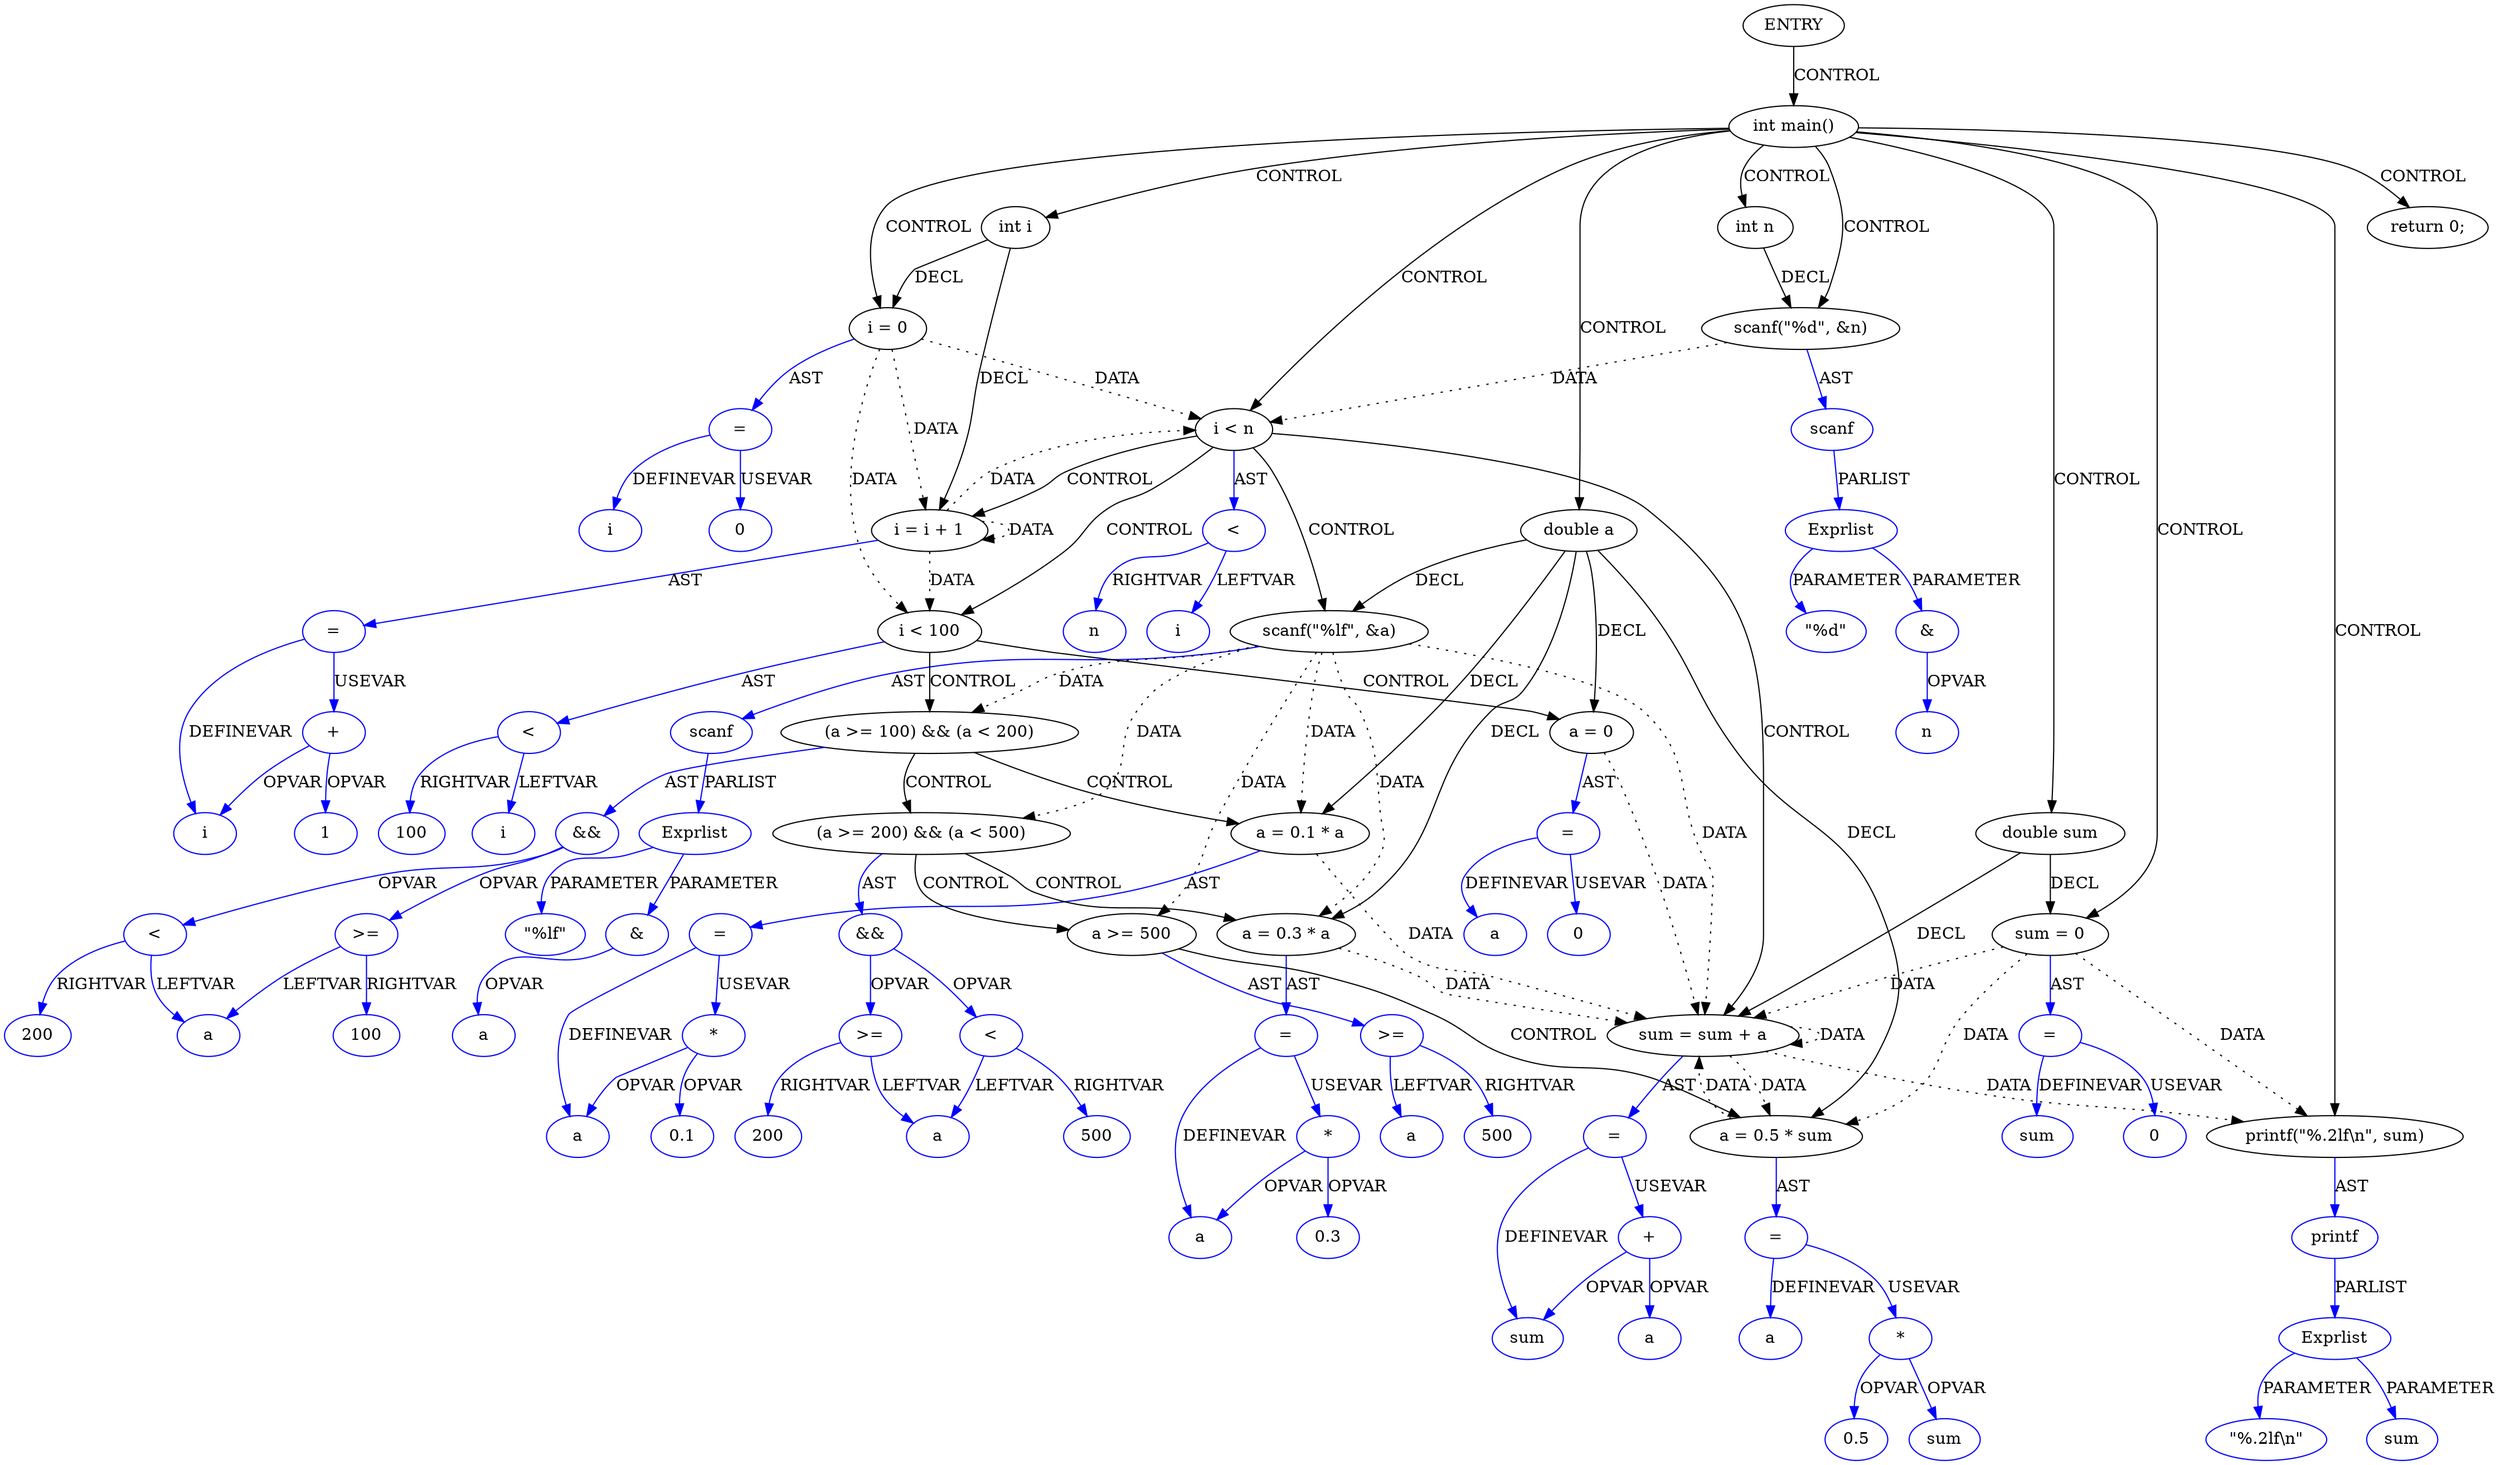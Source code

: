 digraph G{
Node1 [label="ENTRY",type="ENTRY",coord="-1"];
Node2 [label="int main()",type="CONTROL",coord="3"];
Node4 [label="int i",type="DECL",coord="4",varname="i",vartype="int"];
Node5 [label="int n",type="DECL",coord="5",varname="n",vartype="int"];
Node6 [label="double a",type="DECL",coord="6",varname="a",vartype="double"];
Node7 [label="double sum",type="DECL",coord="7",varname="sum",vartype="double"];
Node8 [label="sum = 0",type="ASSIGN",coord="8"];
Node9 [label="=",type="ASSIGNOP",coord="8",color=blue];
Node10 [label="sum",type="VAR",coord="8",color=blue];
Node11 [label="0",type="CONST",coord="8",color=blue];
Node12 [label="scanf(\"%d\", &n)",type="CALL",coord="9"];
Node13 [label="scanf",type="FUNCNAME",coord="9",color=blue];
Node14 [label="Exprlist",type="EXPRS",coord="9",color=blue];
Node15 [label="\"%d\"",type="CONST",coord="9",color=blue];
Node16 [label="&",type="OP",coord="9",color=blue];
Node17 [label="n",type="VAR",coord="9",color=blue];
Node18 [label="i = 0",type="ASSIGN",coord="10"];
Node19 [label="=",type="ASSIGNOP",coord="10",color=blue];
Node20 [label="i",type="VAR",coord="10",color=blue];
Node21 [label="0",type="CONST",coord="10",color=blue];
Node22 [label="i < n",type="CONTROL",coord="10"];
Node25 [label="scanf(\"%lf\", &a)",type="CALL",coord="11"];
Node26 [label="scanf",type="FUNCNAME",coord="11",color=blue];
Node27 [label="Exprlist",type="EXPRS",coord="11",color=blue];
Node28 [label="\"%lf\"",type="CONST",coord="11",color=blue];
Node29 [label="&",type="OP",coord="11",color=blue];
Node30 [label="a",type="VAR",coord="11",color=blue];
Node31 [label="i < 100",type="CONTROL",coord="12"];
Node33 [label="a = 0",type="ASSIGN",coord="13"];
Node34 [label="=",type="ASSIGNOP",coord="13",color=blue];
Node35 [label="a",type="VAR",coord="13",color=blue];
Node36 [label="0",type="CONST",coord="13",color=blue];
Node37 [label="(a >= 100) && (a < 200)",type="CONTROL",coord="14"];
Node39 [label="a = 0.1 * a",type="ASSIGN",coord="15"];
Node40 [label="=",type="ASSIGNOP",coord="15",color=blue];
Node41 [label="a",type="VAR",coord="15",color=blue];
Node42 [label="*",type="OP",coord="15",color=blue];
Node43 [label="0.1",type="CONST",coord="15",color=blue];
Node44 [label="(a >= 200) && (a < 500)",type="CONTROL",coord="16"];
Node46 [label="a = 0.3 * a",type="ASSIGN",coord="17"];
Node47 [label="=",type="ASSIGNOP",coord="17",color=blue];
Node48 [label="a",type="VAR",coord="17",color=blue];
Node49 [label="*",type="OP",coord="17",color=blue];
Node50 [label="0.3",type="CONST",coord="17",color=blue];
Node51 [label="a >= 500",type="CONTROL",coord="18"];
Node53 [label="a = 0.5 * sum",type="ASSIGN",coord="19"];
Node54 [label="=",type="ASSIGNOP",coord="19",color=blue];
Node55 [label="a",type="VAR",coord="19",color=blue];
Node56 [label="*",type="OP",coord="19",color=blue];
Node57 [label="0.5",type="CONST",coord="19",color=blue];
Node58 [label="sum",type="VAR",coord="19",color=blue];
Node59 [label=">=",type="OP",coord="18",color=blue];
Node60 [label="a",type="VAR",coord="18",color=blue];
Node61 [label="500",type="CONST",coord="18",color=blue];
Node62 [label="&&",type="OP",coord="16",color=blue];
Node63 [label=">=",type="OP",coord="16",color=blue];
Node64 [label="a",type="VAR",coord="16",color=blue];
Node65 [label="200",type="CONST",coord="16",color=blue];
Node66 [label="<",type="OP",coord="16",color=blue];
Node67 [label="500",type="CONST",coord="16",color=blue];
Node68 [label="&&",type="OP",coord="14",color=blue];
Node69 [label=">=",type="OP",coord="14",color=blue];
Node70 [label="a",type="VAR",coord="14",color=blue];
Node71 [label="100",type="CONST",coord="14",color=blue];
Node72 [label="<",type="OP",coord="14",color=blue];
Node73 [label="200",type="CONST",coord="14",color=blue];
Node74 [label="<",type="OP",coord="12",color=blue];
Node75 [label="i",type="VAR",coord="12",color=blue];
Node76 [label="100",type="CONST",coord="12",color=blue];
Node77 [label="sum = sum + a",type="ASSIGN",coord="21"];
Node78 [label="=",type="ASSIGNOP",coord="21",color=blue];
Node79 [label="sum",type="VAR",coord="21",color=blue];
Node80 [label="+",type="OP",coord="21",color=blue];
Node81 [label="a",type="VAR",coord="21",color=blue];
Node82 [label="i = i + 1",type="ASSIGN",coord="10"];
Node83 [label="=",type="ASSIGNOP",coord="10",color=blue];
Node84 [label="i",type="VAR",coord="10",color=blue];
Node85 [label="+",type="OP",coord="10",color=blue];
Node86 [label="1",type="CONST",coord="10",color=blue];
Node87 [label="<",type="OP",coord="10",color=blue];
Node88 [label="i",type="VAR",coord="10",color=blue];
Node89 [label="n",type="VAR",coord="10",color=blue];
Node90 [label="printf(\"%.2lf\\n\", sum)",type="CALL",coord="23"];
Node91 [label="printf",type="FUNCNAME",coord="23",color=blue];
Node92 [label="Exprlist",type="EXPRS",coord="23",color=blue];
Node93 [label="\"%.2lf\\n\"",type="CONST",coord="23",color=blue];
Node94 [label="sum",type="VAR",coord="23",color=blue];
Node95 [label="return 0;",type="CONTROL",coord="24"];
Node1->Node2 [label = "CONTROL" ];
Node2->Node4 [label = "CONTROL" ];
Node2->Node5 [label = "CONTROL" ];
Node2->Node6 [label = "CONTROL" ];
Node2->Node7 [label = "CONTROL" ];
Node2->Node8 [label = "CONTROL" ];
Node2->Node12 [label = "CONTROL" ];
Node2->Node18 [label = "CONTROL" ];
Node2->Node22 [label = "CONTROL" ];
Node2->Node90 [label = "CONTROL" ];
Node2->Node95 [label = "CONTROL" ];
Node22->Node25 [label = "CONTROL" ];
Node22->Node31 [label = "CONTROL" ];
Node22->Node77 [label = "CONTROL" ];
Node22->Node82 [label = "CONTROL" ];
Node31->Node33 [label = "CONTROL" ];
Node31->Node37 [label = "CONTROL" ];
Node37->Node39 [label = "CONTROL" ];
Node37->Node44 [label = "CONTROL" ];
Node44->Node46 [label = "CONTROL" ];
Node44->Node51 [label = "CONTROL" ];
Node51->Node53 [label = "CONTROL" ];
Node8->Node53 [label = "DATA", style = dotted ]
Node8->Node77 [label = "DATA", style = dotted ]
Node8->Node90 [label = "DATA", style = dotted ]
Node12->Node22 [label = "DATA", style = dotted ]
Node18->Node22 [label = "DATA", style = dotted ]
Node18->Node31 [label = "DATA", style = dotted ]
Node18->Node82 [label = "DATA", style = dotted ]
Node25->Node37 [label = "DATA", style = dotted ]
Node25->Node39 [label = "DATA", style = dotted ]
Node25->Node44 [label = "DATA", style = dotted ]
Node25->Node46 [label = "DATA", style = dotted ]
Node25->Node51 [label = "DATA", style = dotted ]
Node25->Node77 [label = "DATA", style = dotted ]
Node33->Node77 [label = "DATA", style = dotted ]
Node39->Node77 [label = "DATA", style = dotted ]
Node46->Node77 [label = "DATA", style = dotted ]
Node53->Node77 [label = "DATA", style = dotted ]
Node77->Node53 [label = "DATA", style = dotted ]
Node77->Node77 [label = "DATA", style = dotted ]
Node77->Node90 [label = "DATA", style = dotted ]
Node82->Node22 [label = "DATA", style = dotted ]
Node82->Node31 [label = "DATA", style = dotted ]
Node82->Node82 [label = "DATA", style = dotted ]
Node4->Node18 [label = "DECL"]
Node4->Node82 [label = "DECL"]
Node5->Node12 [label = "DECL"]
Node6->Node46 [label = "DECL"]
Node6->Node39 [label = "DECL"]
Node6->Node25 [label = "DECL"]
Node6->Node53 [label = "DECL"]
Node6->Node33 [label = "DECL"]
Node7->Node8 [label = "DECL"]
Node7->Node77 [label = "DECL"]
Node8->Node9 [label = "AST" color=blue]
Node9->Node10 [label = "DEFINEVAR" color=blue]
Node9->Node11 [label = "USEVAR" color=blue]
Node12->Node13 [label = "AST" color=blue]
Node13->Node14 [label = "PARLIST" color=blue]
Node14->Node15 [label = "PARAMETER" color=blue]
Node14->Node16 [label = "PARAMETER" color=blue]
Node16->Node17 [label = "OPVAR" color=blue]
Node18->Node19 [label = "AST" color=blue]
Node19->Node20 [label = "DEFINEVAR" color=blue]
Node19->Node21 [label = "USEVAR" color=blue]
Node22->Node87 [label = "AST" color=blue]
Node25->Node26 [label = "AST" color=blue]
Node26->Node27 [label = "PARLIST" color=blue]
Node27->Node28 [label = "PARAMETER" color=blue]
Node27->Node29 [label = "PARAMETER" color=blue]
Node29->Node30 [label = "OPVAR" color=blue]
Node31->Node74 [label = "AST" color=blue]
Node33->Node34 [label = "AST" color=blue]
Node34->Node35 [label = "DEFINEVAR" color=blue]
Node34->Node36 [label = "USEVAR" color=blue]
Node37->Node68 [label = "AST" color=blue]
Node39->Node40 [label = "AST" color=blue]
Node40->Node41 [label = "DEFINEVAR" color=blue]
Node40->Node42 [label = "USEVAR" color=blue]
Node42->Node43 [label = "OPVAR" color=blue]
Node42->Node41 [label = "OPVAR" color=blue]
Node44->Node62 [label = "AST" color=blue]
Node46->Node47 [label = "AST" color=blue]
Node47->Node48 [label = "DEFINEVAR" color=blue]
Node47->Node49 [label = "USEVAR" color=blue]
Node49->Node50 [label = "OPVAR" color=blue]
Node49->Node48 [label = "OPVAR" color=blue]
Node51->Node59 [label = "AST" color=blue]
Node53->Node54 [label = "AST" color=blue]
Node54->Node55 [label = "DEFINEVAR" color=blue]
Node54->Node56 [label = "USEVAR" color=blue]
Node56->Node57 [label = "OPVAR" color=blue]
Node56->Node58 [label = "OPVAR" color=blue]
Node59->Node60 [label = "LEFTVAR" color=blue]
Node59->Node61 [label = "RIGHTVAR" color=blue]
Node62->Node63 [label = "OPVAR" color=blue]
Node62->Node66 [label = "OPVAR" color=blue]
Node63->Node64 [label = "LEFTVAR" color=blue]
Node63->Node65 [label = "RIGHTVAR" color=blue]
Node66->Node64 [label = "LEFTVAR" color=blue]
Node66->Node67 [label = "RIGHTVAR" color=blue]
Node68->Node69 [label = "OPVAR" color=blue]
Node68->Node72 [label = "OPVAR" color=blue]
Node69->Node70 [label = "LEFTVAR" color=blue]
Node69->Node71 [label = "RIGHTVAR" color=blue]
Node72->Node70 [label = "LEFTVAR" color=blue]
Node72->Node73 [label = "RIGHTVAR" color=blue]
Node74->Node75 [label = "LEFTVAR" color=blue]
Node74->Node76 [label = "RIGHTVAR" color=blue]
Node77->Node78 [label = "AST" color=blue]
Node78->Node79 [label = "DEFINEVAR" color=blue]
Node78->Node80 [label = "USEVAR" color=blue]
Node80->Node79 [label = "OPVAR" color=blue]
Node80->Node81 [label = "OPVAR" color=blue]
Node82->Node83 [label = "AST" color=blue]
Node83->Node84 [label = "DEFINEVAR" color=blue]
Node83->Node85 [label = "USEVAR" color=blue]
Node85->Node84 [label = "OPVAR" color=blue]
Node85->Node86 [label = "OPVAR" color=blue]
Node87->Node88 [label = "LEFTVAR" color=blue]
Node87->Node89 [label = "RIGHTVAR" color=blue]
Node90->Node91 [label = "AST" color=blue]
Node91->Node92 [label = "PARLIST" color=blue]
Node92->Node93 [label = "PARAMETER" color=blue]
Node92->Node94 [label = "PARAMETER" color=blue]
}
